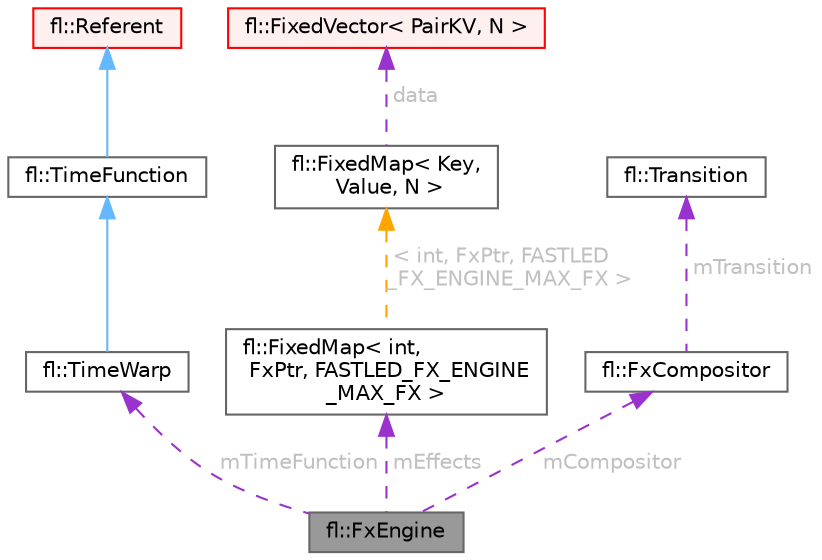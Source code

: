 digraph "fl::FxEngine"
{
 // INTERACTIVE_SVG=YES
 // LATEX_PDF_SIZE
  bgcolor="transparent";
  edge [fontname=Helvetica,fontsize=10,labelfontname=Helvetica,labelfontsize=10];
  node [fontname=Helvetica,fontsize=10,shape=box,height=0.2,width=0.4];
  Node1 [id="Node000001",label="fl::FxEngine",height=0.2,width=0.4,color="gray40", fillcolor="grey60", style="filled", fontcolor="black",tooltip="Manages and renders multiple visual effects (Fx) for LED strips."];
  Node2 -> Node1 [id="edge1_Node000001_Node000002",dir="back",color="darkorchid3",style="dashed",tooltip=" ",label=" mTimeFunction",fontcolor="grey" ];
  Node2 [id="Node000002",label="fl::TimeWarp",height=0.2,width=0.4,color="gray40", fillcolor="white", style="filled",URL="$d4/d3d/classfl_1_1_time_warp.html",tooltip=" "];
  Node3 -> Node2 [id="edge2_Node000002_Node000003",dir="back",color="steelblue1",style="solid",tooltip=" "];
  Node3 [id="Node000003",label="fl::TimeFunction",height=0.2,width=0.4,color="gray40", fillcolor="white", style="filled",URL="$d8/db5/classfl_1_1_time_function.html",tooltip=" "];
  Node4 -> Node3 [id="edge3_Node000003_Node000004",dir="back",color="steelblue1",style="solid",tooltip=" "];
  Node4 [id="Node000004",label="fl::Referent",height=0.2,width=0.4,color="red", fillcolor="#FFF0F0", style="filled",URL="$d6/d16/classfl_1_1_referent.html",tooltip=" "];
  Node11 -> Node1 [id="edge4_Node000001_Node000011",dir="back",color="darkorchid3",style="dashed",tooltip=" ",label=" mEffects",fontcolor="grey" ];
  Node11 [id="Node000011",label="fl::FixedMap\< int,\l FxPtr, FASTLED_FX_ENGINE\l_MAX_FX \>",height=0.2,width=0.4,color="gray40", fillcolor="white", style="filled",URL="$d2/df3/classfl_1_1_fixed_map.html",tooltip=" "];
  Node12 -> Node11 [id="edge5_Node000011_Node000012",dir="back",color="orange",style="dashed",tooltip=" ",label=" \< int, FxPtr, FASTLED\l_FX_ENGINE_MAX_FX \>",fontcolor="grey" ];
  Node12 [id="Node000012",label="fl::FixedMap\< Key,\l Value, N \>",height=0.2,width=0.4,color="gray40", fillcolor="white", style="filled",URL="$d2/df3/classfl_1_1_fixed_map.html",tooltip=" "];
  Node13 -> Node12 [id="edge6_Node000012_Node000013",dir="back",color="darkorchid3",style="dashed",tooltip=" ",label=" data",fontcolor="grey" ];
  Node13 [id="Node000013",label="fl::FixedVector\< PairKV, N \>",height=0.2,width=0.4,color="red", fillcolor="#FFF0F0", style="filled",URL="$d3/d73/classfl_1_1_fixed_vector.html",tooltip=" "];
  Node15 -> Node1 [id="edge7_Node000001_Node000015",dir="back",color="darkorchid3",style="dashed",tooltip=" ",label=" mCompositor",fontcolor="grey" ];
  Node15 [id="Node000015",label="fl::FxCompositor",height=0.2,width=0.4,color="gray40", fillcolor="white", style="filled",URL="$d7/df1/classfl_1_1_fx_compositor.html",tooltip=" "];
  Node16 -> Node15 [id="edge8_Node000015_Node000016",dir="back",color="darkorchid3",style="dashed",tooltip=" ",label=" mTransition",fontcolor="grey" ];
  Node16 [id="Node000016",label="fl::Transition",height=0.2,width=0.4,color="gray40", fillcolor="white", style="filled",URL="$d7/dde/classfl_1_1_transition.html",tooltip=" "];
}

